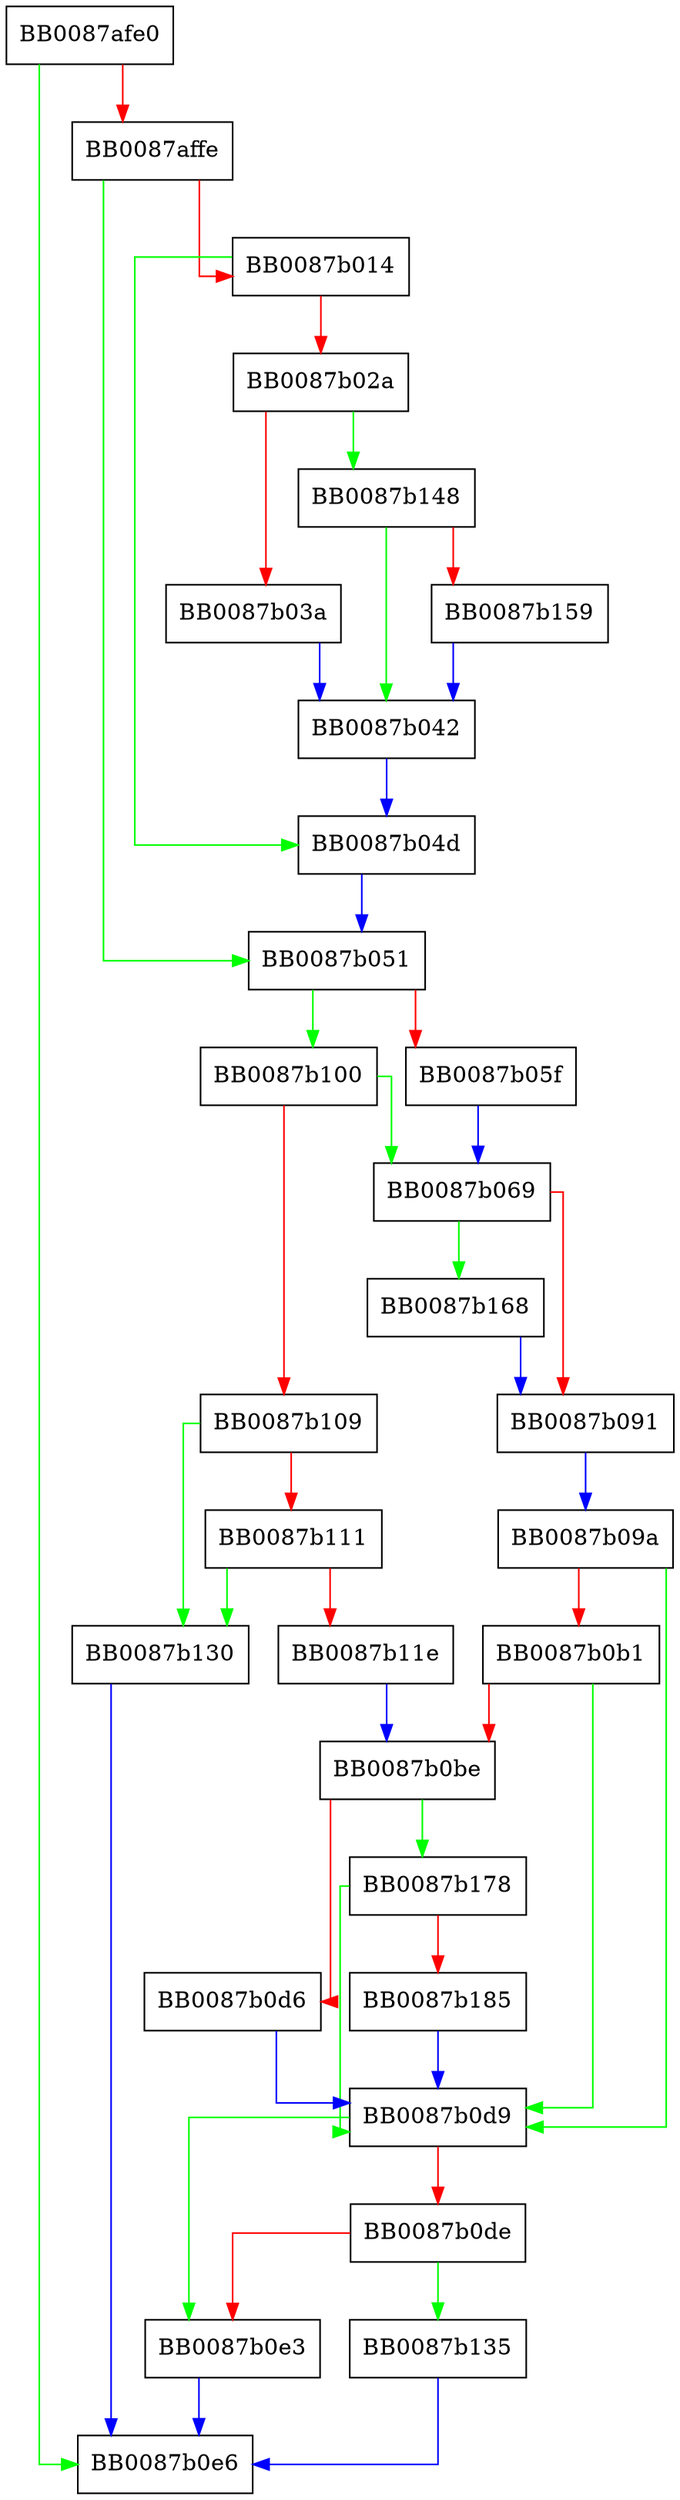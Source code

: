digraph fwrite {
  node [shape="box"];
  graph [splines=ortho];
  BB0087afe0 -> BB0087b0e6 [color="green"];
  BB0087afe0 -> BB0087affe [color="red"];
  BB0087affe -> BB0087b051 [color="green"];
  BB0087affe -> BB0087b014 [color="red"];
  BB0087b014 -> BB0087b04d [color="green"];
  BB0087b014 -> BB0087b02a [color="red"];
  BB0087b02a -> BB0087b148 [color="green"];
  BB0087b02a -> BB0087b03a [color="red"];
  BB0087b03a -> BB0087b042 [color="blue"];
  BB0087b042 -> BB0087b04d [color="blue"];
  BB0087b04d -> BB0087b051 [color="blue"];
  BB0087b051 -> BB0087b100 [color="green"];
  BB0087b051 -> BB0087b05f [color="red"];
  BB0087b05f -> BB0087b069 [color="blue"];
  BB0087b069 -> BB0087b168 [color="green"];
  BB0087b069 -> BB0087b091 [color="red"];
  BB0087b091 -> BB0087b09a [color="blue"];
  BB0087b09a -> BB0087b0d9 [color="green"];
  BB0087b09a -> BB0087b0b1 [color="red"];
  BB0087b0b1 -> BB0087b0d9 [color="green"];
  BB0087b0b1 -> BB0087b0be [color="red"];
  BB0087b0be -> BB0087b178 [color="green"];
  BB0087b0be -> BB0087b0d6 [color="red"];
  BB0087b0d6 -> BB0087b0d9 [color="blue"];
  BB0087b0d9 -> BB0087b0e3 [color="green"];
  BB0087b0d9 -> BB0087b0de [color="red"];
  BB0087b0de -> BB0087b135 [color="green"];
  BB0087b0de -> BB0087b0e3 [color="red"];
  BB0087b0e3 -> BB0087b0e6 [color="blue"];
  BB0087b100 -> BB0087b069 [color="green"];
  BB0087b100 -> BB0087b109 [color="red"];
  BB0087b109 -> BB0087b130 [color="green"];
  BB0087b109 -> BB0087b111 [color="red"];
  BB0087b111 -> BB0087b130 [color="green"];
  BB0087b111 -> BB0087b11e [color="red"];
  BB0087b11e -> BB0087b0be [color="blue"];
  BB0087b130 -> BB0087b0e6 [color="blue"];
  BB0087b135 -> BB0087b0e6 [color="blue"];
  BB0087b148 -> BB0087b042 [color="green"];
  BB0087b148 -> BB0087b159 [color="red"];
  BB0087b159 -> BB0087b042 [color="blue"];
  BB0087b168 -> BB0087b091 [color="blue"];
  BB0087b178 -> BB0087b0d9 [color="green"];
  BB0087b178 -> BB0087b185 [color="red"];
  BB0087b185 -> BB0087b0d9 [color="blue"];
}